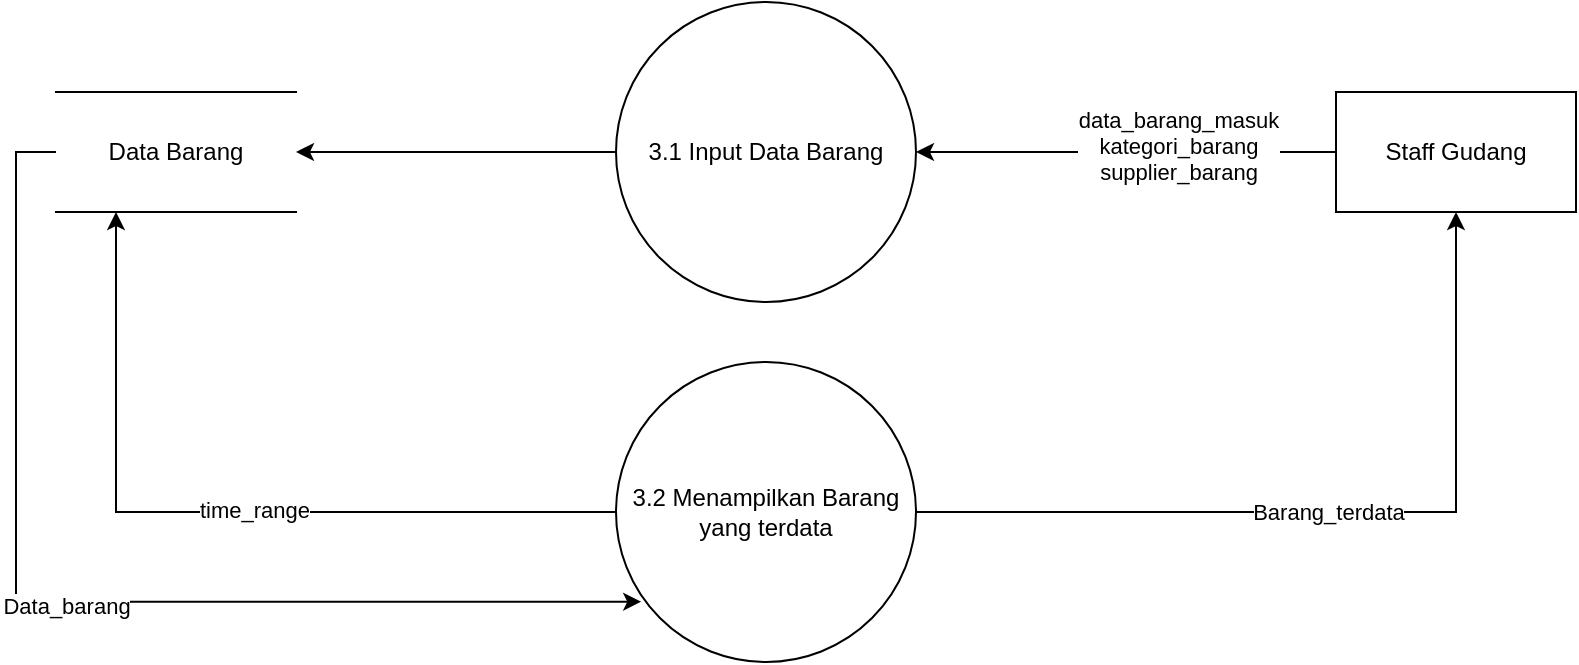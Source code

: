 <mxfile version="21.6.3" type="github">
  <diagram name="Page-1" id="VyA7CiHLt1UmhZ775S62">
    <mxGraphModel dx="989" dy="534" grid="1" gridSize="10" guides="1" tooltips="1" connect="1" arrows="1" fold="1" page="1" pageScale="1" pageWidth="1100" pageHeight="850" math="0" shadow="0">
      <root>
        <mxCell id="0" />
        <mxCell id="1" parent="0" />
        <mxCell id="U2Gffz9btssnsskTj7an-1" style="edgeStyle=orthogonalEdgeStyle;rounded=0;orthogonalLoop=1;jettySize=auto;html=1;exitX=0;exitY=0.5;exitDx=0;exitDy=0;entryX=0.25;entryY=1;entryDx=0;entryDy=0;" parent="1" source="U2Gffz9btssnsskTj7an-2" target="U2Gffz9btssnsskTj7an-6" edge="1">
          <mxGeometry relative="1" as="geometry">
            <Array as="points">
              <mxPoint x="170" y="555" />
            </Array>
          </mxGeometry>
        </mxCell>
        <mxCell id="U2Gffz9btssnsskTj7an-10" value="time_range" style="edgeLabel;html=1;align=center;verticalAlign=middle;resizable=0;points=[];" parent="U2Gffz9btssnsskTj7an-1" vertex="1" connectable="0">
          <mxGeometry x="-0.092" y="-1" relative="1" as="geometry">
            <mxPoint as="offset" />
          </mxGeometry>
        </mxCell>
        <mxCell id="U2Gffz9btssnsskTj7an-7" style="edgeStyle=orthogonalEdgeStyle;rounded=0;orthogonalLoop=1;jettySize=auto;html=1;exitX=1;exitY=0.5;exitDx=0;exitDy=0;entryX=0.5;entryY=1;entryDx=0;entryDy=0;" parent="1" source="U2Gffz9btssnsskTj7an-2" target="U2Gffz9btssnsskTj7an-5" edge="1">
          <mxGeometry relative="1" as="geometry" />
        </mxCell>
        <mxCell id="U2Gffz9btssnsskTj7an-8" value="Barang_terdata" style="edgeLabel;html=1;align=center;verticalAlign=middle;resizable=0;points=[];" parent="U2Gffz9btssnsskTj7an-7" vertex="1" connectable="0">
          <mxGeometry x="-0.021" relative="1" as="geometry">
            <mxPoint as="offset" />
          </mxGeometry>
        </mxCell>
        <mxCell id="U2Gffz9btssnsskTj7an-2" value="3.2 Menampilkan Barang yang terdata" style="ellipse;whiteSpace=wrap;html=1;aspect=fixed;" parent="1" vertex="1">
          <mxGeometry x="420" y="480" width="150" height="150" as="geometry" />
        </mxCell>
        <mxCell id="U2Gffz9btssnsskTj7an-13" style="edgeStyle=orthogonalEdgeStyle;rounded=0;orthogonalLoop=1;jettySize=auto;html=1;exitX=0;exitY=0.5;exitDx=0;exitDy=0;entryX=1;entryY=0.5;entryDx=0;entryDy=0;" parent="1" source="U2Gffz9btssnsskTj7an-5" target="U2Gffz9btssnsskTj7an-12" edge="1">
          <mxGeometry relative="1" as="geometry" />
        </mxCell>
        <mxCell id="U2Gffz9btssnsskTj7an-15" value="&lt;div&gt;data_barang_masuk&lt;/div&gt;&lt;div&gt;kategori_barang&lt;/div&gt;&lt;div&gt;supplier_barang&lt;br&gt;&lt;/div&gt;" style="edgeLabel;html=1;align=center;verticalAlign=middle;resizable=0;points=[];" parent="U2Gffz9btssnsskTj7an-13" vertex="1" connectable="0">
          <mxGeometry x="-0.241" y="-3" relative="1" as="geometry">
            <mxPoint as="offset" />
          </mxGeometry>
        </mxCell>
        <mxCell id="U2Gffz9btssnsskTj7an-5" value="Staff Gudang" style="rounded=0;whiteSpace=wrap;html=1;" parent="1" vertex="1">
          <mxGeometry x="780" y="345" width="120" height="60" as="geometry" />
        </mxCell>
        <mxCell id="U2Gffz9btssnsskTj7an-9" style="edgeStyle=orthogonalEdgeStyle;rounded=0;orthogonalLoop=1;jettySize=auto;html=1;exitX=0;exitY=0.5;exitDx=0;exitDy=0;entryX=0.084;entryY=0.799;entryDx=0;entryDy=0;entryPerimeter=0;" parent="1" source="U2Gffz9btssnsskTj7an-6" target="U2Gffz9btssnsskTj7an-2" edge="1">
          <mxGeometry relative="1" as="geometry">
            <mxPoint x="400" y="380" as="targetPoint" />
            <Array as="points">
              <mxPoint x="120" y="375" />
              <mxPoint x="120" y="600" />
            </Array>
          </mxGeometry>
        </mxCell>
        <mxCell id="U2Gffz9btssnsskTj7an-11" value="Data_barang" style="edgeLabel;html=1;align=center;verticalAlign=middle;resizable=0;points=[];" parent="U2Gffz9btssnsskTj7an-9" vertex="1" connectable="0">
          <mxGeometry x="-0.032" y="-2" relative="1" as="geometry">
            <mxPoint as="offset" />
          </mxGeometry>
        </mxCell>
        <mxCell id="U2Gffz9btssnsskTj7an-6" value="Data Barang" style="shape=partialRectangle;whiteSpace=wrap;html=1;left=0;right=0;fillColor=none;" parent="1" vertex="1">
          <mxGeometry x="140" y="345" width="120" height="60" as="geometry" />
        </mxCell>
        <mxCell id="U2Gffz9btssnsskTj7an-14" style="edgeStyle=orthogonalEdgeStyle;rounded=0;orthogonalLoop=1;jettySize=auto;html=1;exitX=0;exitY=0.5;exitDx=0;exitDy=0;entryX=1;entryY=0.5;entryDx=0;entryDy=0;" parent="1" source="U2Gffz9btssnsskTj7an-12" target="U2Gffz9btssnsskTj7an-6" edge="1">
          <mxGeometry relative="1" as="geometry" />
        </mxCell>
        <mxCell id="U2Gffz9btssnsskTj7an-12" value="3.1 Input Data Barang" style="ellipse;whiteSpace=wrap;html=1;aspect=fixed;" parent="1" vertex="1">
          <mxGeometry x="420" y="300" width="150" height="150" as="geometry" />
        </mxCell>
      </root>
    </mxGraphModel>
  </diagram>
</mxfile>
